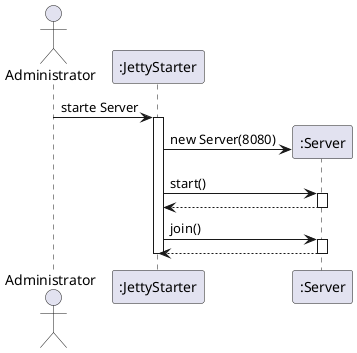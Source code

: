 @startuml



actor Administrator
Administrator -> ":JettyStarter": starte Server
activate ":JettyStarter"

create ":Server"
":JettyStarter" -> ":Server": new Server(8080)

":JettyStarter" -> ":Server" : start()
activate ":Server"

":Server" --> ":JettyStarter"
deactivate ":Server"

":JettyStarter" -> ":Server" : join()
activate ":Server"

":Server" --> ":JettyStarter"
deactivate ":Server"

deactivate ":JettyStarter"

@enduml